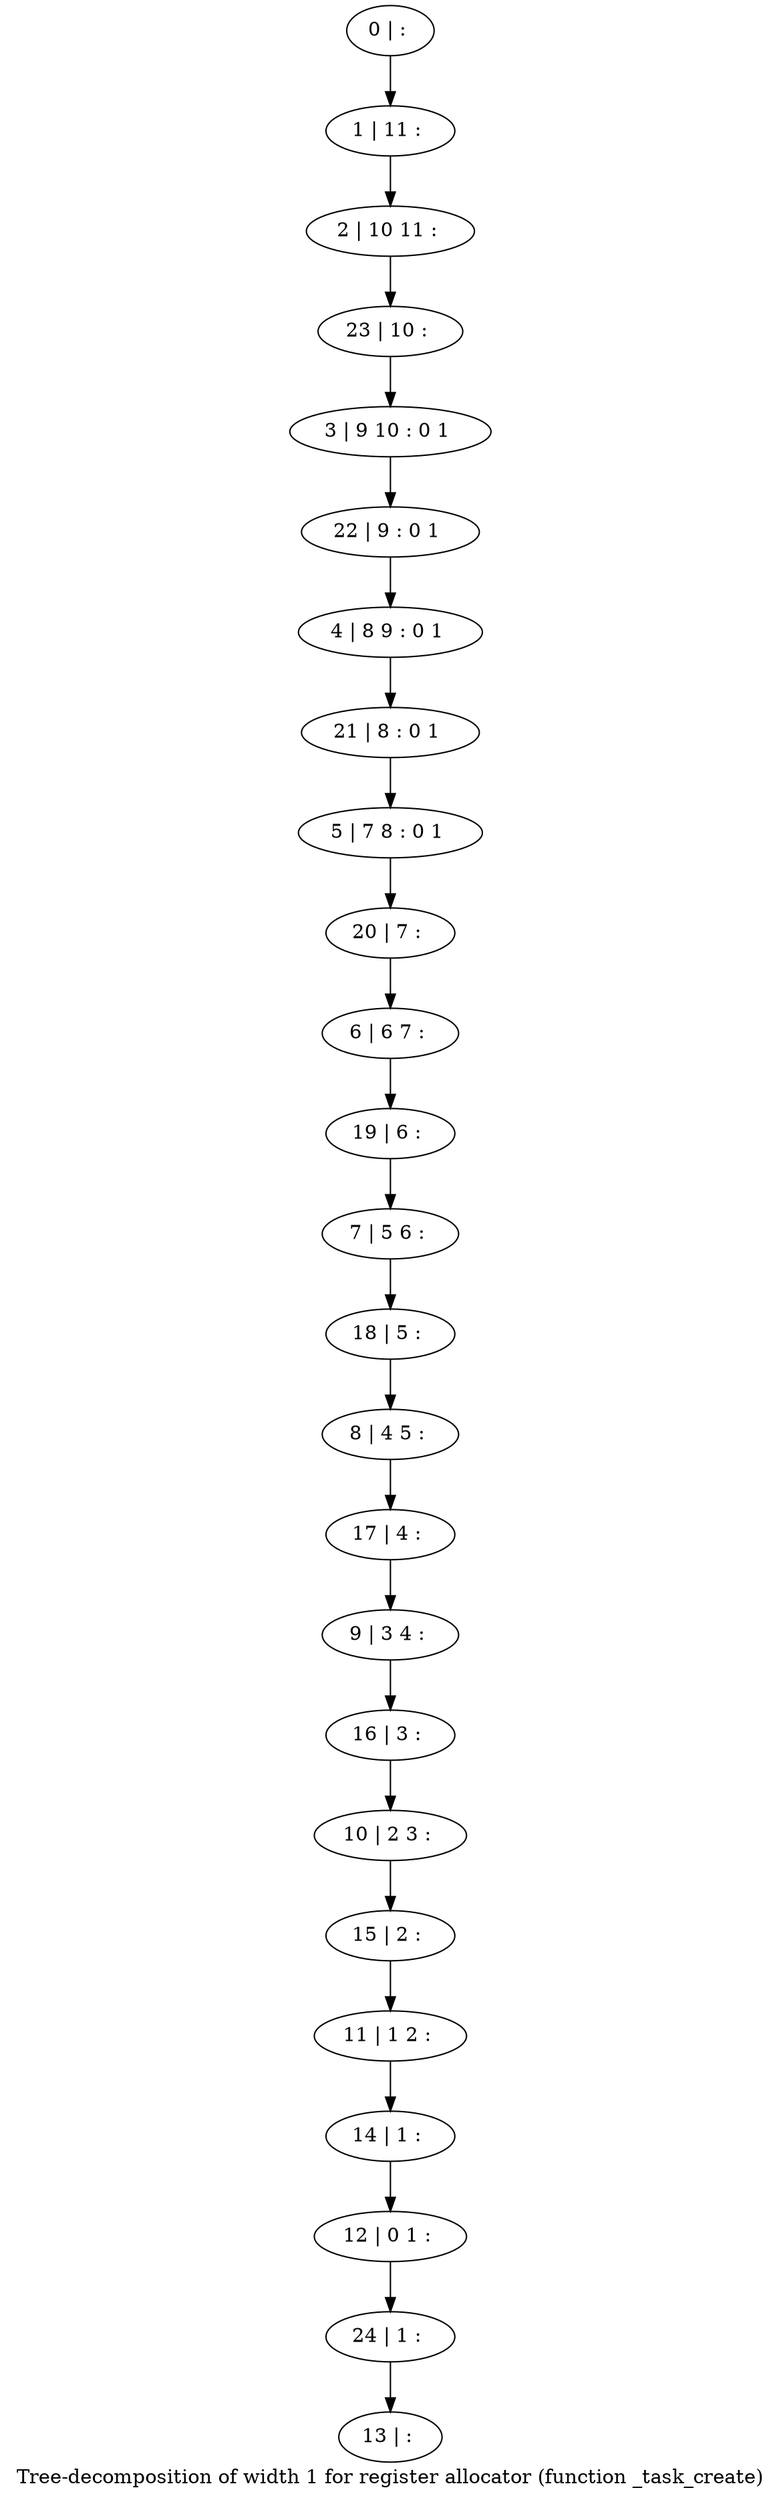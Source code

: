 digraph G {
graph [label="Tree-decomposition of width 1 for register allocator (function _task_create)"]
0[label="0 | : "];
1[label="1 | 11 : "];
2[label="2 | 10 11 : "];
3[label="3 | 9 10 : 0 1 "];
4[label="4 | 8 9 : 0 1 "];
5[label="5 | 7 8 : 0 1 "];
6[label="6 | 6 7 : "];
7[label="7 | 5 6 : "];
8[label="8 | 4 5 : "];
9[label="9 | 3 4 : "];
10[label="10 | 2 3 : "];
11[label="11 | 1 2 : "];
12[label="12 | 0 1 : "];
13[label="13 | : "];
14[label="14 | 1 : "];
15[label="15 | 2 : "];
16[label="16 | 3 : "];
17[label="17 | 4 : "];
18[label="18 | 5 : "];
19[label="19 | 6 : "];
20[label="20 | 7 : "];
21[label="21 | 8 : 0 1 "];
22[label="22 | 9 : 0 1 "];
23[label="23 | 10 : "];
24[label="24 | 1 : "];
0->1 ;
1->2 ;
14->12 ;
11->14 ;
15->11 ;
10->15 ;
16->10 ;
9->16 ;
17->9 ;
8->17 ;
18->8 ;
7->18 ;
19->7 ;
6->19 ;
20->6 ;
5->20 ;
21->5 ;
4->21 ;
22->4 ;
3->22 ;
23->3 ;
2->23 ;
24->13 ;
12->24 ;
}
